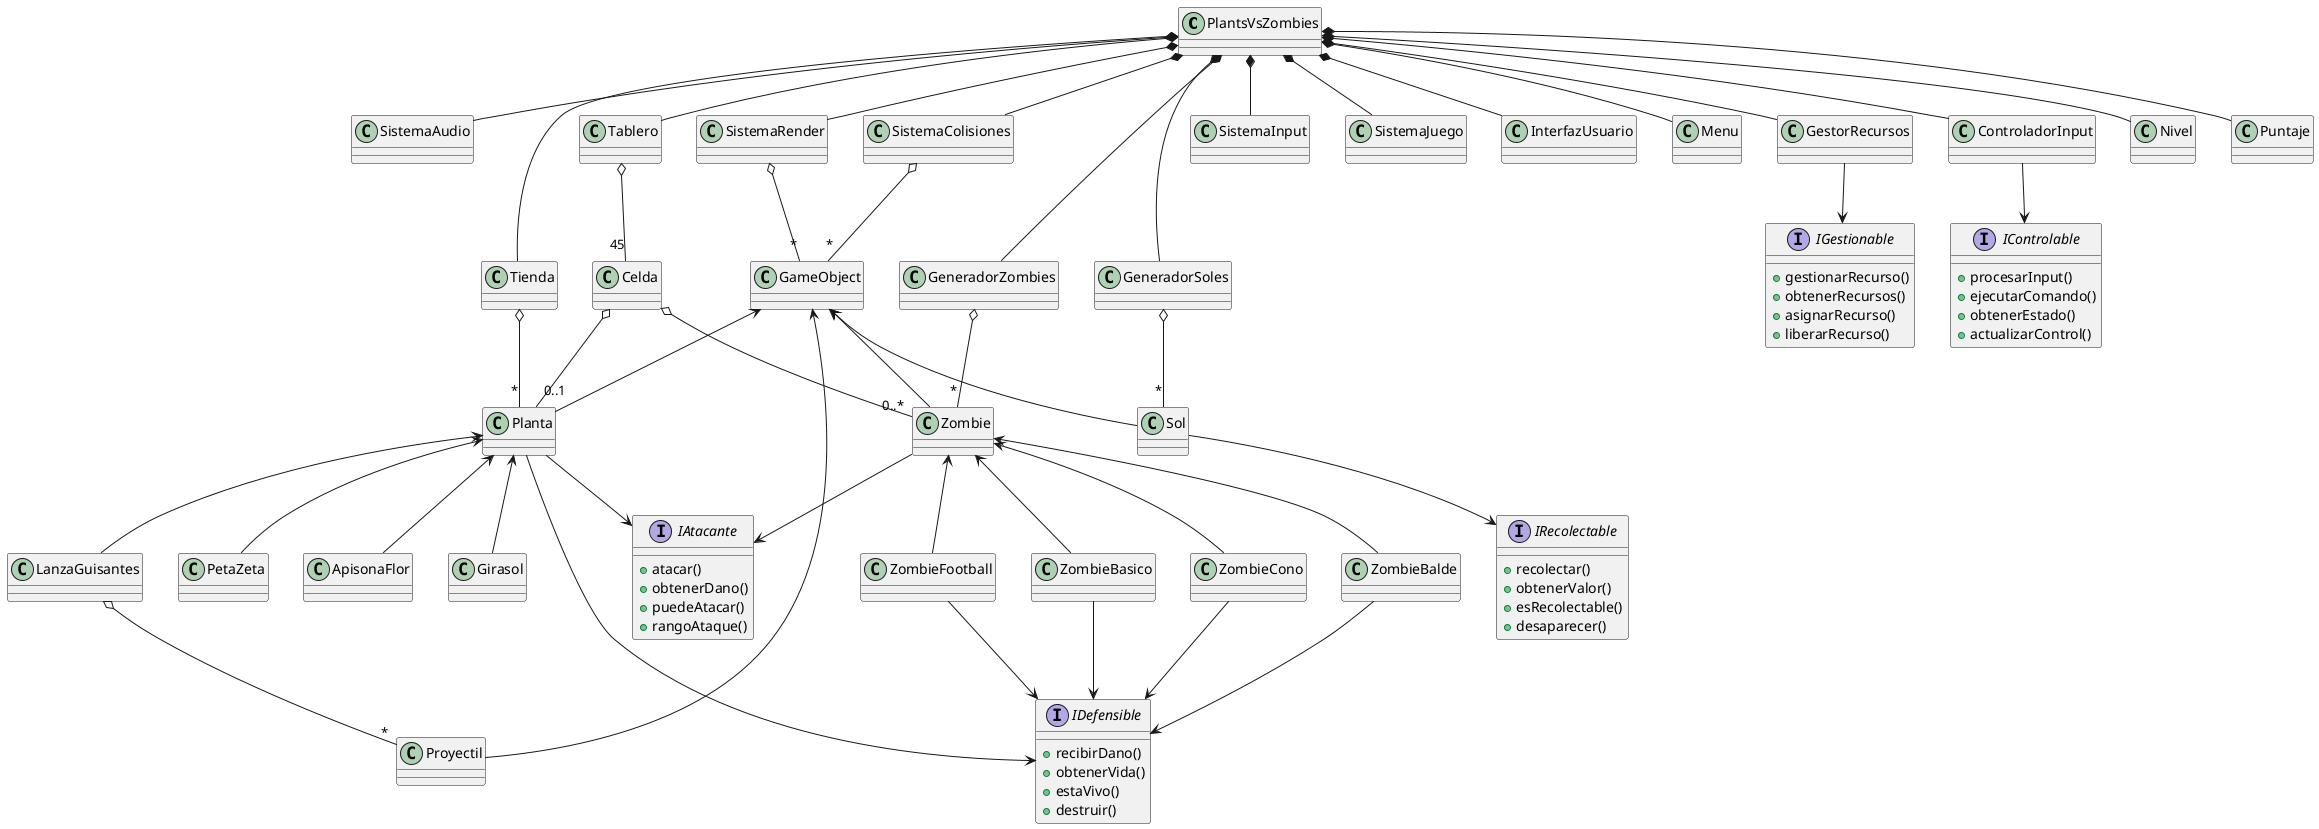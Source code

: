 @startuml
class PlantsVsZombies
class SistemaAudio
class SistemaRender
class SistemaInput
class SistemaColisiones
class SistemaJuego
class InterfazUsuario
class Tienda
class Menu
class GestorRecursos
class ControladorInput
class Tablero
class Celda
class GeneradorZombies
class GeneradorSoles
class Nivel
class Puntaje
class GameObject
class Planta
class Zombie
class Proyectil
class Sol
class LanzaGuisantes
class Girasol
class PetaZeta
class ApisonaFlor
class ZombieBasico
class ZombieCono
class ZombieBalde
 

interface IDefensible{
+recibirDano()
+obtenerVida()
+estaVivo()
+destruir()
}
interface IAtacante{
+atacar()
+obtenerDano()
+puedeAtacar()
+rangoAtaque()
}
interface IRecolectable{
+recolectar()
+obtenerValor()
+esRecolectable()
+desaparecer()
}
 
interface IControlable{
+procesarInput()
+ejecutarComando()
+obtenerEstado()
+actualizarControl()
}
interface IGestionable{
+gestionarRecurso()
+obtenerRecursos()
+asignarRecurso()
+liberarRecurso()
}

PlantsVsZombies *-- SistemaAudio
PlantsVsZombies *-- SistemaRender
PlantsVsZombies *-- SistemaInput
PlantsVsZombies *-- SistemaColisiones
PlantsVsZombies *-- SistemaJuego
PlantsVsZombies *-- InterfazUsuario
PlantsVsZombies *-- Tienda
PlantsVsZombies *-- Menu
PlantsVsZombies *-- GestorRecursos
PlantsVsZombies *-- ControladorInput
PlantsVsZombies *-- Tablero
PlantsVsZombies *-- GeneradorZombies
PlantsVsZombies *-- GeneradorSoles
PlantsVsZombies *-- Nivel
PlantsVsZombies *-- Puntaje

Tablero o-- "45" Celda
SistemaColisiones o-- "*" GameObject
SistemaRender o-- "*" GameObject
GeneradorZombies o-- "*" Zombie
GeneradorSoles o-- "*" Sol
Tienda o-- "*" Planta

GameObject <-- Planta
GameObject <-- Zombie
GameObject <-- Proyectil
GameObject <-- Sol

Planta <-- LanzaGuisantes
Planta <-- Girasol
Planta <-- PetaZeta
Planta <-- ApisonaFlor
   
 

Zombie <-- ZombieBasico
Zombie <-- ZombieCono
Zombie <-- ZombieBalde
Zombie <-- ZombieFootball

Celda o-- "0..1" Planta
Celda o-- "0..*" Zombie

LanzaGuisantes o-- "*" Proyectil
Planta --> IAtacante
Planta --> IDefensible
Zombie --> IAtacante
Sol --> IRecolectable
ZombieBasico --> IDefensible
ZombieCono --> IDefensible
ZombieBalde --> IDefensible
ZombieFootball --> IDefensible

class ZombieFootball

ControladorInput --> IControlable
GestorRecursos --> IGestionable
@enduml
